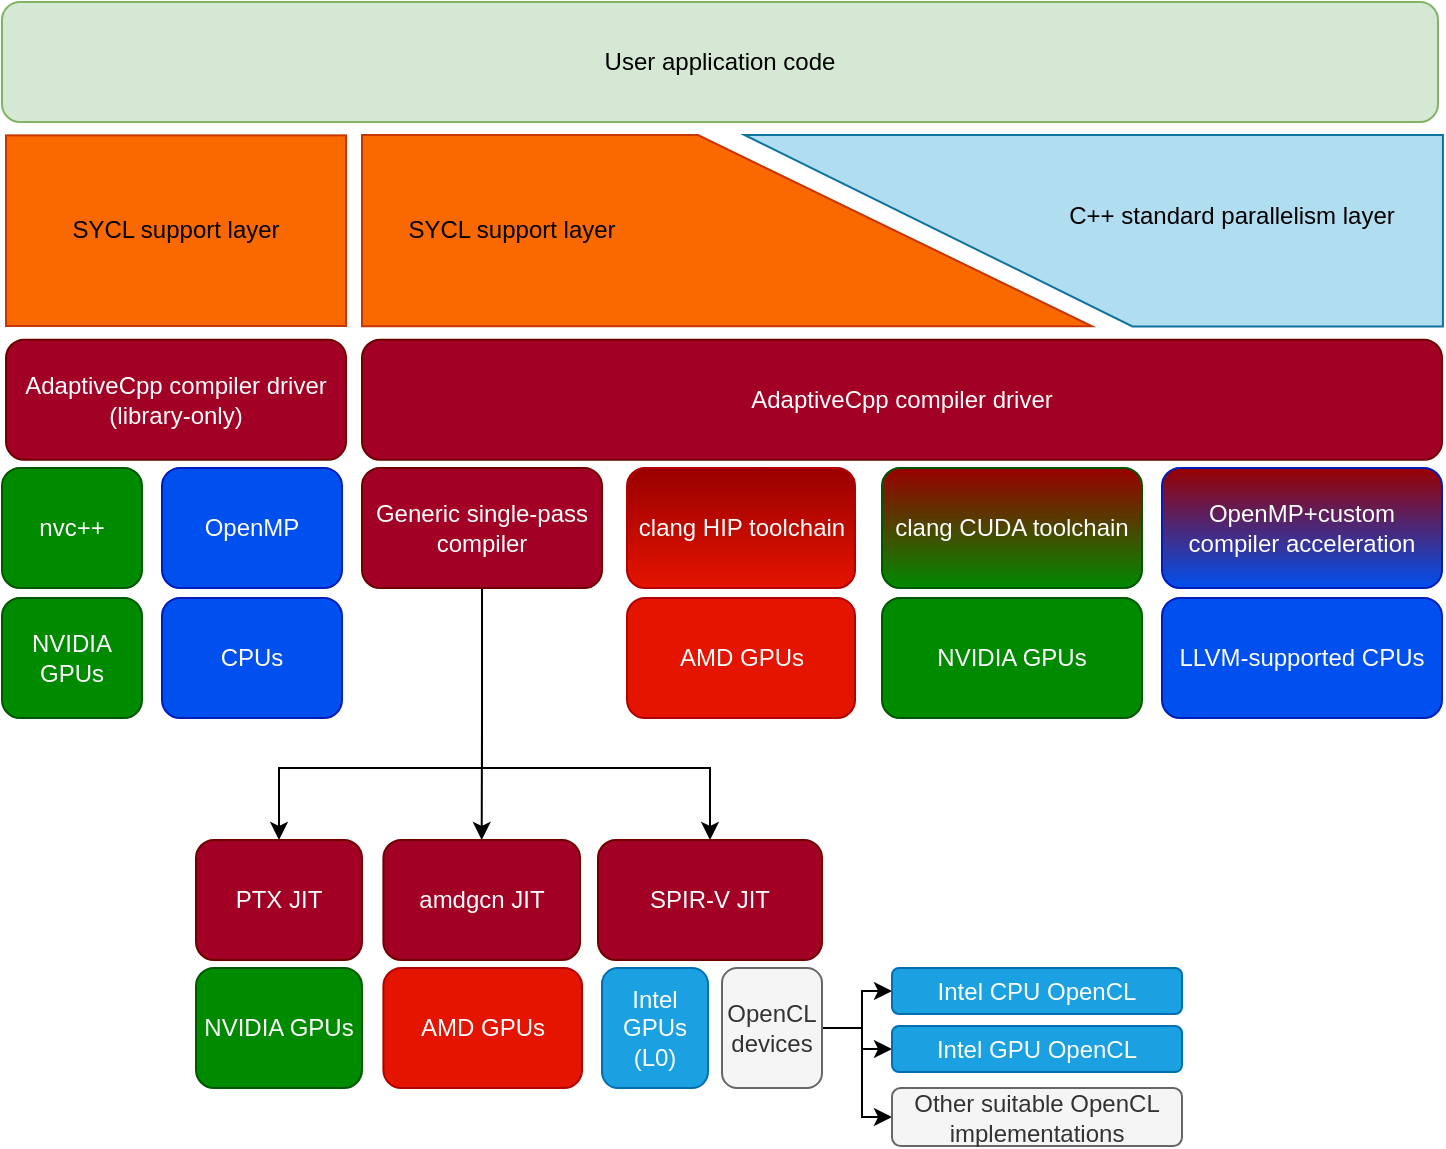 <mxfile version="21.7.0" type="device">
  <diagram name="Seite-1" id="0SLCvcLKsHxv7A8LpPj7">
    <mxGraphModel dx="1434" dy="773" grid="1" gridSize="10" guides="1" tooltips="1" connect="1" arrows="1" fold="1" page="1" pageScale="1" pageWidth="827" pageHeight="1169" math="0" shadow="0">
      <root>
        <mxCell id="0" />
        <mxCell id="1" parent="0" />
        <mxCell id="ecabpJtwDSr2gYmt2dEg-8" value="" style="shape=manualInput;whiteSpace=wrap;html=1;rotation=90;size=197;fillColor=#fa6800;fontColor=#000000;strokeColor=#C73500;" parent="1" vertex="1">
          <mxGeometry x="354.7" y="129.84" width="95.62" height="365" as="geometry" />
        </mxCell>
        <mxCell id="ecabpJtwDSr2gYmt2dEg-15" value="" style="shape=manualInput;whiteSpace=wrap;html=1;rotation=-90;size=194;fillColor=#b1ddf0;strokeColor=#10739e;" parent="1" vertex="1">
          <mxGeometry x="537.97" y="137.71" width="95.74" height="349.26" as="geometry" />
        </mxCell>
        <mxCell id="ecabpJtwDSr2gYmt2dEg-16" value="SYCL support layer" style="text;html=1;strokeColor=none;fillColor=none;align=center;verticalAlign=middle;whiteSpace=wrap;rounded=0;" parent="1" vertex="1">
          <mxGeometry x="239.99" y="297.34" width="110.01" height="30" as="geometry" />
        </mxCell>
        <mxCell id="ecabpJtwDSr2gYmt2dEg-17" value="C++ standard parallelism layer" style="text;html=1;strokeColor=none;fillColor=none;align=center;verticalAlign=middle;whiteSpace=wrap;rounded=0;" parent="1" vertex="1">
          <mxGeometry x="570" y="289.87" width="170" height="30" as="geometry" />
        </mxCell>
        <mxCell id="ecabpJtwDSr2gYmt2dEg-18" value="AdaptiveCpp compiler driver" style="rounded=1;whiteSpace=wrap;html=1;fillColor=#a20025;fontColor=#ffffff;strokeColor=#6F0000;" parent="1" vertex="1">
          <mxGeometry x="220" y="366.87" width="540" height="60" as="geometry" />
        </mxCell>
        <mxCell id="ecabpJtwDSr2gYmt2dEg-19" value="nvc++" style="rounded=1;whiteSpace=wrap;html=1;fillColor=#008a00;fontColor=#ffffff;strokeColor=#005700;" parent="1" vertex="1">
          <mxGeometry x="40" y="431" width="70" height="60" as="geometry" />
        </mxCell>
        <mxCell id="ecabpJtwDSr2gYmt2dEg-20" value="clang CUDA toolchain" style="rounded=1;whiteSpace=wrap;html=1;fillColor=#008a00;fontColor=#ffffff;strokeColor=#005700;gradientColor=#990000;gradientDirection=north;" parent="1" vertex="1">
          <mxGeometry x="480" y="431" width="130" height="60" as="geometry" />
        </mxCell>
        <mxCell id="ecabpJtwDSr2gYmt2dEg-21" value="OpenMP+custom compiler acceleration" style="rounded=1;whiteSpace=wrap;html=1;fillColor=#0050ef;fontColor=#ffffff;strokeColor=#001DBC;gradientColor=#990000;gradientDirection=north;" parent="1" vertex="1">
          <mxGeometry x="620" y="431" width="140" height="60" as="geometry" />
        </mxCell>
        <mxCell id="ecabpJtwDSr2gYmt2dEg-24" value="clang HIP toolchain" style="rounded=1;whiteSpace=wrap;html=1;fillColor=#e51400;fontColor=#ffffff;strokeColor=#B20000;gradientColor=#990000;gradientDirection=north;" parent="1" vertex="1">
          <mxGeometry x="352.51" y="431" width="114" height="60" as="geometry" />
        </mxCell>
        <mxCell id="ecabpJtwDSr2gYmt2dEg-36" style="edgeStyle=orthogonalEdgeStyle;rounded=0;orthogonalLoop=1;jettySize=auto;html=1;entryX=0.5;entryY=0;entryDx=0;entryDy=0;" parent="1" source="ecabpJtwDSr2gYmt2dEg-25" target="ecabpJtwDSr2gYmt2dEg-37" edge="1">
          <mxGeometry relative="1" as="geometry">
            <mxPoint x="230" y="611" as="targetPoint" />
            <Array as="points">
              <mxPoint x="280" y="581" />
              <mxPoint x="179" y="581" />
            </Array>
          </mxGeometry>
        </mxCell>
        <mxCell id="ecabpJtwDSr2gYmt2dEg-40" style="edgeStyle=orthogonalEdgeStyle;rounded=0;orthogonalLoop=1;jettySize=auto;html=1;entryX=0.5;entryY=0;entryDx=0;entryDy=0;" parent="1" source="ecabpJtwDSr2gYmt2dEg-25" target="ecabpJtwDSr2gYmt2dEg-39" edge="1">
          <mxGeometry relative="1" as="geometry">
            <Array as="points">
              <mxPoint x="280" y="581" />
              <mxPoint x="394" y="581" />
            </Array>
          </mxGeometry>
        </mxCell>
        <mxCell id="ecabpJtwDSr2gYmt2dEg-41" style="edgeStyle=orthogonalEdgeStyle;rounded=0;orthogonalLoop=1;jettySize=auto;html=1;" parent="1" source="ecabpJtwDSr2gYmt2dEg-25" target="ecabpJtwDSr2gYmt2dEg-38" edge="1">
          <mxGeometry relative="1" as="geometry" />
        </mxCell>
        <mxCell id="ecabpJtwDSr2gYmt2dEg-25" value="Generic single-pass compiler" style="rounded=1;whiteSpace=wrap;html=1;fillColor=#a20025;fontColor=#ffffff;strokeColor=#6F0000;" parent="1" vertex="1">
          <mxGeometry x="220" y="431" width="120" height="60" as="geometry" />
        </mxCell>
        <mxCell id="ecabpJtwDSr2gYmt2dEg-26" value="OpenMP" style="rounded=1;whiteSpace=wrap;html=1;fillColor=#0050ef;fontColor=#ffffff;strokeColor=#001DBC;" parent="1" vertex="1">
          <mxGeometry x="120" y="431" width="90" height="60" as="geometry" />
        </mxCell>
        <mxCell id="ecabpJtwDSr2gYmt2dEg-27" value="AdaptiveCpp compiler driver (library-only)" style="rounded=1;whiteSpace=wrap;html=1;fillColor=#a20025;fontColor=#ffffff;strokeColor=#6F0000;" parent="1" vertex="1">
          <mxGeometry x="42.01" y="366.87" width="169.99" height="60" as="geometry" />
        </mxCell>
        <mxCell id="ecabpJtwDSr2gYmt2dEg-28" value="SYCL support layer" style="rounded=0;whiteSpace=wrap;html=1;fillColor=#fa6800;fontColor=#000000;strokeColor=#C73500;" parent="1" vertex="1">
          <mxGeometry x="42.01" y="264.68" width="169.99" height="95.32" as="geometry" />
        </mxCell>
        <mxCell id="ecabpJtwDSr2gYmt2dEg-29" value="NVIDIA GPUs" style="rounded=1;whiteSpace=wrap;html=1;fillColor=#008a00;fontColor=#ffffff;strokeColor=#005700;" parent="1" vertex="1">
          <mxGeometry x="40" y="496" width="70" height="60" as="geometry" />
        </mxCell>
        <mxCell id="ecabpJtwDSr2gYmt2dEg-30" value="CPUs" style="rounded=1;whiteSpace=wrap;html=1;fillColor=#0050ef;fontColor=#ffffff;strokeColor=#001DBC;" parent="1" vertex="1">
          <mxGeometry x="120" y="496" width="90" height="60" as="geometry" />
        </mxCell>
        <mxCell id="ecabpJtwDSr2gYmt2dEg-32" value="NVIDIA GPUs" style="rounded=1;whiteSpace=wrap;html=1;fillColor=#008a00;fontColor=#ffffff;strokeColor=#005700;" parent="1" vertex="1">
          <mxGeometry x="480" y="496" width="130" height="60" as="geometry" />
        </mxCell>
        <mxCell id="ecabpJtwDSr2gYmt2dEg-33" value="LLVM-supported CPUs" style="rounded=1;whiteSpace=wrap;html=1;fillColor=#0050ef;fontColor=#ffffff;strokeColor=#001DBC;" parent="1" vertex="1">
          <mxGeometry x="620" y="496" width="140" height="60" as="geometry" />
        </mxCell>
        <mxCell id="ecabpJtwDSr2gYmt2dEg-34" value="AMD GPUs" style="rounded=1;whiteSpace=wrap;html=1;fillColor=#e51400;fontColor=#ffffff;strokeColor=#B20000;" parent="1" vertex="1">
          <mxGeometry x="352.51" y="496" width="114" height="60" as="geometry" />
        </mxCell>
        <mxCell id="ecabpJtwDSr2gYmt2dEg-35" value="User application code" style="rounded=1;whiteSpace=wrap;html=1;fillColor=#d5e8d4;strokeColor=#82b366;" parent="1" vertex="1">
          <mxGeometry x="40" y="198" width="717.99" height="60" as="geometry" />
        </mxCell>
        <mxCell id="ecabpJtwDSr2gYmt2dEg-37" value="PTX JIT" style="rounded=1;whiteSpace=wrap;html=1;fillColor=#a20025;fontColor=#ffffff;strokeColor=#6F0000;" parent="1" vertex="1">
          <mxGeometry x="137" y="617" width="83" height="60" as="geometry" />
        </mxCell>
        <mxCell id="ecabpJtwDSr2gYmt2dEg-38" value="amdgcn JIT" style="rounded=1;whiteSpace=wrap;html=1;fillColor=#a20025;fontColor=#ffffff;strokeColor=#6F0000;" parent="1" vertex="1">
          <mxGeometry x="230.7" y="617" width="98.3" height="60" as="geometry" />
        </mxCell>
        <mxCell id="ecabpJtwDSr2gYmt2dEg-39" value="SPIR-V JIT" style="rounded=1;whiteSpace=wrap;html=1;fillColor=#a20025;fontColor=#ffffff;strokeColor=#6F0000;" parent="1" vertex="1">
          <mxGeometry x="338" y="617" width="112" height="60" as="geometry" />
        </mxCell>
        <mxCell id="ecabpJtwDSr2gYmt2dEg-42" value="NVIDIA GPUs" style="rounded=1;whiteSpace=wrap;html=1;fillColor=#008a00;fontColor=#ffffff;strokeColor=#005700;" parent="1" vertex="1">
          <mxGeometry x="137" y="681" width="83" height="60" as="geometry" />
        </mxCell>
        <mxCell id="ecabpJtwDSr2gYmt2dEg-43" value="AMD GPUs" style="rounded=1;whiteSpace=wrap;html=1;fillColor=#e51400;fontColor=#ffffff;strokeColor=#B20000;" parent="1" vertex="1">
          <mxGeometry x="230.7" y="681" width="99.3" height="60" as="geometry" />
        </mxCell>
        <mxCell id="ecabpJtwDSr2gYmt2dEg-45" value="Intel GPUs (L0)" style="rounded=1;whiteSpace=wrap;html=1;fillColor=#1ba1e2;fontColor=#ffffff;strokeColor=#006EAF;" parent="1" vertex="1">
          <mxGeometry x="340" y="681" width="53" height="60" as="geometry" />
        </mxCell>
        <mxCell id="ecabpJtwDSr2gYmt2dEg-49" style="edgeStyle=orthogonalEdgeStyle;rounded=0;orthogonalLoop=1;jettySize=auto;html=1;" parent="1" source="ecabpJtwDSr2gYmt2dEg-46" target="ecabpJtwDSr2gYmt2dEg-47" edge="1">
          <mxGeometry relative="1" as="geometry" />
        </mxCell>
        <mxCell id="ecabpJtwDSr2gYmt2dEg-50" style="edgeStyle=orthogonalEdgeStyle;rounded=0;orthogonalLoop=1;jettySize=auto;html=1;" parent="1" source="ecabpJtwDSr2gYmt2dEg-46" target="ecabpJtwDSr2gYmt2dEg-48" edge="1">
          <mxGeometry relative="1" as="geometry" />
        </mxCell>
        <mxCell id="ecabpJtwDSr2gYmt2dEg-53" style="edgeStyle=orthogonalEdgeStyle;rounded=0;orthogonalLoop=1;jettySize=auto;html=1;entryX=0;entryY=0.5;entryDx=0;entryDy=0;" parent="1" source="ecabpJtwDSr2gYmt2dEg-46" target="ecabpJtwDSr2gYmt2dEg-51" edge="1">
          <mxGeometry relative="1" as="geometry" />
        </mxCell>
        <mxCell id="ecabpJtwDSr2gYmt2dEg-46" value="OpenCL devices" style="rounded=1;whiteSpace=wrap;html=1;fillColor=#f5f5f5;strokeColor=#666666;fontColor=#333333;" parent="1" vertex="1">
          <mxGeometry x="400" y="681" width="50" height="60" as="geometry" />
        </mxCell>
        <mxCell id="ecabpJtwDSr2gYmt2dEg-47" value="Intel CPU OpenCL" style="rounded=1;whiteSpace=wrap;html=1;fillColor=#1ba1e2;fontColor=#ffffff;strokeColor=#006EAF;" parent="1" vertex="1">
          <mxGeometry x="485" y="681" width="145" height="23" as="geometry" />
        </mxCell>
        <mxCell id="ecabpJtwDSr2gYmt2dEg-48" value="Intel GPU OpenCL" style="rounded=1;whiteSpace=wrap;html=1;fillColor=#1ba1e2;fontColor=#ffffff;strokeColor=#006EAF;" parent="1" vertex="1">
          <mxGeometry x="485" y="710" width="145" height="23" as="geometry" />
        </mxCell>
        <mxCell id="ecabpJtwDSr2gYmt2dEg-51" value="Other suitable OpenCL implementations" style="rounded=1;whiteSpace=wrap;html=1;fillColor=#f5f5f5;fontColor=#333333;strokeColor=#666666;" parent="1" vertex="1">
          <mxGeometry x="485" y="741" width="145" height="29" as="geometry" />
        </mxCell>
      </root>
    </mxGraphModel>
  </diagram>
</mxfile>

